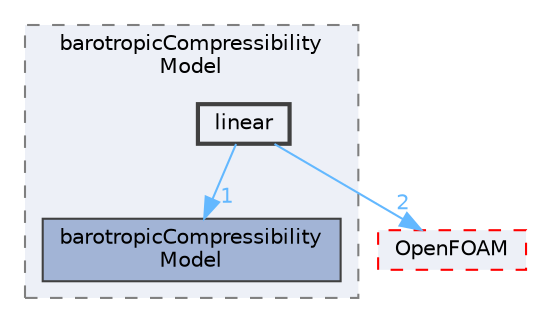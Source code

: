 digraph "src/thermophysicalModels/barotropicCompressibilityModel/linear"
{
 // LATEX_PDF_SIZE
  bgcolor="transparent";
  edge [fontname=Helvetica,fontsize=10,labelfontname=Helvetica,labelfontsize=10];
  node [fontname=Helvetica,fontsize=10,shape=box,height=0.2,width=0.4];
  compound=true
  subgraph clusterdir_2ce177fbd1ffaf13b6b16622658e1c6b {
    graph [ bgcolor="#edf0f7", pencolor="grey50", label="barotropicCompressibility\lModel", fontname=Helvetica,fontsize=10 style="filled,dashed", URL="dir_2ce177fbd1ffaf13b6b16622658e1c6b.html",tooltip=""]
  dir_01e4ebfb3af2aa72604af6257d6cf977 [label="barotropicCompressibility\lModel", fillcolor="#a2b4d6", color="grey25", style="filled", URL="dir_01e4ebfb3af2aa72604af6257d6cf977.html",tooltip=""];
  dir_5aba4d484164f1c8588b8f30f95a87f8 [label="linear", fillcolor="#edf0f7", color="grey25", style="filled,bold", URL="dir_5aba4d484164f1c8588b8f30f95a87f8.html",tooltip=""];
  }
  dir_c5473ff19b20e6ec4dfe5c310b3778a8 [label="OpenFOAM", fillcolor="#edf0f7", color="red", style="filled,dashed", URL="dir_c5473ff19b20e6ec4dfe5c310b3778a8.html",tooltip=""];
  dir_5aba4d484164f1c8588b8f30f95a87f8->dir_01e4ebfb3af2aa72604af6257d6cf977 [headlabel="1", labeldistance=1.5 headhref="dir_002186_000187.html" href="dir_002186_000187.html" color="steelblue1" fontcolor="steelblue1"];
  dir_5aba4d484164f1c8588b8f30f95a87f8->dir_c5473ff19b20e6ec4dfe5c310b3778a8 [headlabel="2", labeldistance=1.5 headhref="dir_002186_002695.html" href="dir_002186_002695.html" color="steelblue1" fontcolor="steelblue1"];
}
